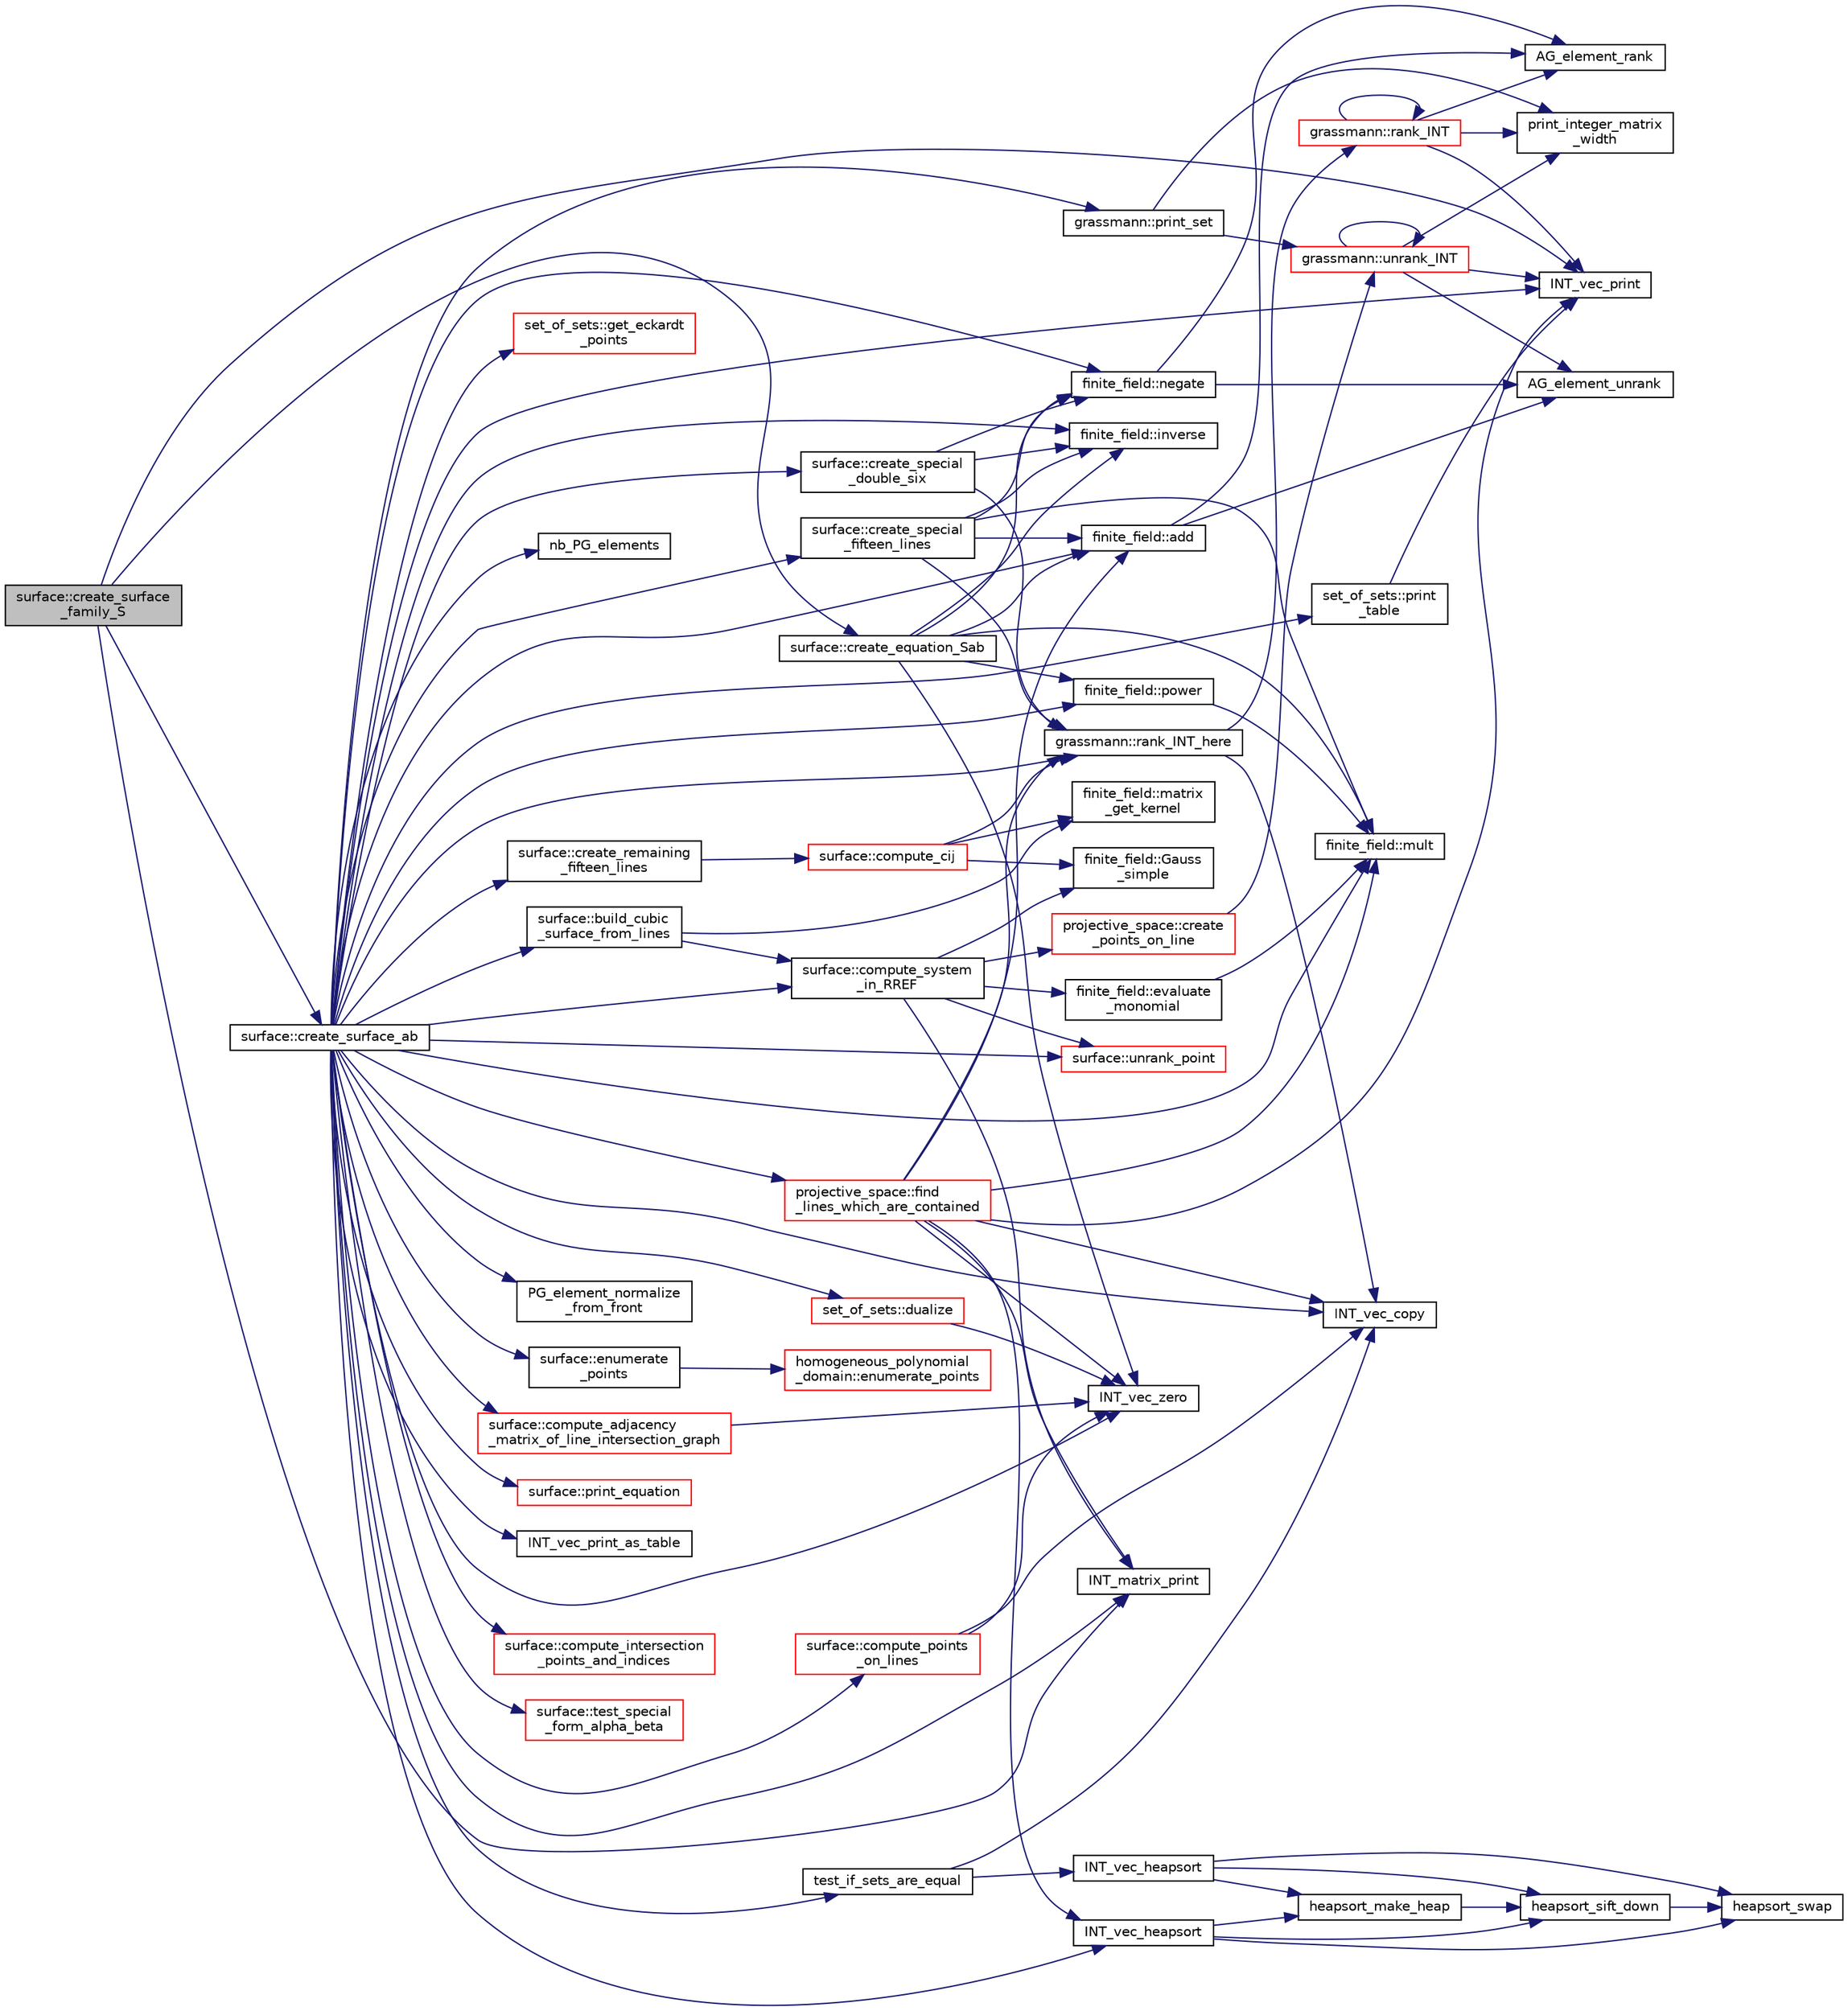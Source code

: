 digraph "surface::create_surface_family_S"
{
  edge [fontname="Helvetica",fontsize="10",labelfontname="Helvetica",labelfontsize="10"];
  node [fontname="Helvetica",fontsize="10",shape=record];
  rankdir="LR";
  Node1987 [label="surface::create_surface\l_family_S",height=0.2,width=0.4,color="black", fillcolor="grey75", style="filled", fontcolor="black"];
  Node1987 -> Node1988 [color="midnightblue",fontsize="10",style="solid",fontname="Helvetica"];
  Node1988 [label="surface::create_surface_ab",height=0.2,width=0.4,color="black", fillcolor="white", style="filled",URL="$d5/d88/classsurface.html#a9e0834d9fd3ea14957df1944ac40c847"];
  Node1988 -> Node1989 [color="midnightblue",fontsize="10",style="solid",fontname="Helvetica"];
  Node1989 [label="finite_field::mult",height=0.2,width=0.4,color="black", fillcolor="white", style="filled",URL="$df/d5a/classfinite__field.html#a24fb5917aa6d4d656fd855b7f44a13b0"];
  Node1988 -> Node1990 [color="midnightblue",fontsize="10",style="solid",fontname="Helvetica"];
  Node1990 [label="finite_field::add",height=0.2,width=0.4,color="black", fillcolor="white", style="filled",URL="$df/d5a/classfinite__field.html#a8f12328a27500f3c7be0c849ebbc9d14"];
  Node1990 -> Node1991 [color="midnightblue",fontsize="10",style="solid",fontname="Helvetica"];
  Node1991 [label="AG_element_unrank",height=0.2,width=0.4,color="black", fillcolor="white", style="filled",URL="$d4/d67/geometry_8h.html#a4a33b86c87b2879b97cfa1327abe2885"];
  Node1990 -> Node1992 [color="midnightblue",fontsize="10",style="solid",fontname="Helvetica"];
  Node1992 [label="AG_element_rank",height=0.2,width=0.4,color="black", fillcolor="white", style="filled",URL="$d4/d67/geometry_8h.html#ab2ac908d07dd8038fd996e26bdc75c17"];
  Node1988 -> Node1993 [color="midnightblue",fontsize="10",style="solid",fontname="Helvetica"];
  Node1993 [label="finite_field::negate",height=0.2,width=0.4,color="black", fillcolor="white", style="filled",URL="$df/d5a/classfinite__field.html#aa9d798298f25d4a9262b5bc5f1733e31"];
  Node1993 -> Node1991 [color="midnightblue",fontsize="10",style="solid",fontname="Helvetica"];
  Node1993 -> Node1992 [color="midnightblue",fontsize="10",style="solid",fontname="Helvetica"];
  Node1988 -> Node1994 [color="midnightblue",fontsize="10",style="solid",fontname="Helvetica"];
  Node1994 [label="nb_PG_elements",height=0.2,width=0.4,color="black", fillcolor="white", style="filled",URL="$d4/d67/geometry_8h.html#ada56c56cb5c7b39553dc0391f2df1cee"];
  Node1988 -> Node1995 [color="midnightblue",fontsize="10",style="solid",fontname="Helvetica"];
  Node1995 [label="finite_field::power",height=0.2,width=0.4,color="black", fillcolor="white", style="filled",URL="$df/d5a/classfinite__field.html#a0437871b8f775f0b2d589188d9ad7e61"];
  Node1995 -> Node1989 [color="midnightblue",fontsize="10",style="solid",fontname="Helvetica"];
  Node1988 -> Node1996 [color="midnightblue",fontsize="10",style="solid",fontname="Helvetica"];
  Node1996 [label="finite_field::inverse",height=0.2,width=0.4,color="black", fillcolor="white", style="filled",URL="$df/d5a/classfinite__field.html#a69f2a12c01e70b7ce2d115c5221c9cdd"];
  Node1988 -> Node1997 [color="midnightblue",fontsize="10",style="solid",fontname="Helvetica"];
  Node1997 [label="INT_vec_zero",height=0.2,width=0.4,color="black", fillcolor="white", style="filled",URL="$df/dbf/sajeeb_8_c.html#aa8c9c7977203577026080f546fe4980f"];
  Node1988 -> Node1998 [color="midnightblue",fontsize="10",style="solid",fontname="Helvetica"];
  Node1998 [label="grassmann::rank_INT_here",height=0.2,width=0.4,color="black", fillcolor="white", style="filled",URL="$df/d02/classgrassmann.html#aaeab144aec85ec523f5a4d614a86d8d7"];
  Node1998 -> Node1999 [color="midnightblue",fontsize="10",style="solid",fontname="Helvetica"];
  Node1999 [label="INT_vec_copy",height=0.2,width=0.4,color="black", fillcolor="white", style="filled",URL="$df/dbf/sajeeb_8_c.html#ac2d875e27e009af6ec04d17254d11075"];
  Node1998 -> Node2000 [color="midnightblue",fontsize="10",style="solid",fontname="Helvetica"];
  Node2000 [label="grassmann::rank_INT",height=0.2,width=0.4,color="red", fillcolor="white", style="filled",URL="$df/d02/classgrassmann.html#a1fa95ce7ecebd48b04c7a0dc75491184"];
  Node2000 -> Node2001 [color="midnightblue",fontsize="10",style="solid",fontname="Helvetica"];
  Node2001 [label="print_integer_matrix\l_width",height=0.2,width=0.4,color="black", fillcolor="white", style="filled",URL="$d5/db4/io__and__os_8h.html#aa78f3e73fc2179251bd15adbcc31573f"];
  Node2000 -> Node2003 [color="midnightblue",fontsize="10",style="solid",fontname="Helvetica"];
  Node2003 [label="INT_vec_print",height=0.2,width=0.4,color="black", fillcolor="white", style="filled",URL="$df/dbf/sajeeb_8_c.html#a79a5901af0b47dd0d694109543c027fe"];
  Node2000 -> Node2000 [color="midnightblue",fontsize="10",style="solid",fontname="Helvetica"];
  Node2000 -> Node1992 [color="midnightblue",fontsize="10",style="solid",fontname="Helvetica"];
  Node1988 -> Node2007 [color="midnightblue",fontsize="10",style="solid",fontname="Helvetica"];
  Node2007 [label="grassmann::print_set",height=0.2,width=0.4,color="black", fillcolor="white", style="filled",URL="$df/d02/classgrassmann.html#aa15444bcee49f332c44023d44b04d87b"];
  Node2007 -> Node2008 [color="midnightblue",fontsize="10",style="solid",fontname="Helvetica"];
  Node2008 [label="grassmann::unrank_INT",height=0.2,width=0.4,color="red", fillcolor="white", style="filled",URL="$df/d02/classgrassmann.html#a32079405b95a6da2ba1420567d762d64"];
  Node2008 -> Node1991 [color="midnightblue",fontsize="10",style="solid",fontname="Helvetica"];
  Node2008 -> Node2003 [color="midnightblue",fontsize="10",style="solid",fontname="Helvetica"];
  Node2008 -> Node2008 [color="midnightblue",fontsize="10",style="solid",fontname="Helvetica"];
  Node2008 -> Node2001 [color="midnightblue",fontsize="10",style="solid",fontname="Helvetica"];
  Node2007 -> Node2001 [color="midnightblue",fontsize="10",style="solid",fontname="Helvetica"];
  Node1988 -> Node2009 [color="midnightblue",fontsize="10",style="solid",fontname="Helvetica"];
  Node2009 [label="surface::create_special\l_double_six",height=0.2,width=0.4,color="black", fillcolor="white", style="filled",URL="$d5/d88/classsurface.html#a3b0ad8a2c8ee8bebc531782c56161985"];
  Node2009 -> Node1993 [color="midnightblue",fontsize="10",style="solid",fontname="Helvetica"];
  Node2009 -> Node1996 [color="midnightblue",fontsize="10",style="solid",fontname="Helvetica"];
  Node2009 -> Node1998 [color="midnightblue",fontsize="10",style="solid",fontname="Helvetica"];
  Node1988 -> Node2010 [color="midnightblue",fontsize="10",style="solid",fontname="Helvetica"];
  Node2010 [label="test_if_sets_are_equal",height=0.2,width=0.4,color="black", fillcolor="white", style="filled",URL="$d5/de2/foundations_2data__structures_2data__structures_8h.html#abd9436caf35fc01dd96cb8435459a20f"];
  Node2010 -> Node1999 [color="midnightblue",fontsize="10",style="solid",fontname="Helvetica"];
  Node2010 -> Node2011 [color="midnightblue",fontsize="10",style="solid",fontname="Helvetica"];
  Node2011 [label="INT_vec_heapsort",height=0.2,width=0.4,color="black", fillcolor="white", style="filled",URL="$d4/dd7/sorting_8_c.html#a3590ad9987f801fbfc94634300182f39"];
  Node2011 -> Node2012 [color="midnightblue",fontsize="10",style="solid",fontname="Helvetica"];
  Node2012 [label="heapsort_make_heap",height=0.2,width=0.4,color="black", fillcolor="white", style="filled",URL="$d4/dd7/sorting_8_c.html#a42f24453d7d77eeb1338ebd1a13cfdbb"];
  Node2012 -> Node2013 [color="midnightblue",fontsize="10",style="solid",fontname="Helvetica"];
  Node2013 [label="heapsort_sift_down",height=0.2,width=0.4,color="black", fillcolor="white", style="filled",URL="$d4/dd7/sorting_8_c.html#a65cbb1a6a3f01f511673705437ddc18b"];
  Node2013 -> Node2014 [color="midnightblue",fontsize="10",style="solid",fontname="Helvetica"];
  Node2014 [label="heapsort_swap",height=0.2,width=0.4,color="black", fillcolor="white", style="filled",URL="$d4/dd7/sorting_8_c.html#a8f048362e6065297b19b6975bcbbfcc6"];
  Node2011 -> Node2014 [color="midnightblue",fontsize="10",style="solid",fontname="Helvetica"];
  Node2011 -> Node2013 [color="midnightblue",fontsize="10",style="solid",fontname="Helvetica"];
  Node1988 -> Node1999 [color="midnightblue",fontsize="10",style="solid",fontname="Helvetica"];
  Node1988 -> Node2003 [color="midnightblue",fontsize="10",style="solid",fontname="Helvetica"];
  Node1988 -> Node2015 [color="midnightblue",fontsize="10",style="solid",fontname="Helvetica"];
  Node2015 [label="surface::create_remaining\l_fifteen_lines",height=0.2,width=0.4,color="black", fillcolor="white", style="filled",URL="$d5/d88/classsurface.html#a8c9b2380670ce7cd1e143d98d30b60d4"];
  Node2015 -> Node2016 [color="midnightblue",fontsize="10",style="solid",fontname="Helvetica"];
  Node2016 [label="surface::compute_cij",height=0.2,width=0.4,color="red", fillcolor="white", style="filled",URL="$d5/d88/classsurface.html#af0252079b6ee1d7d1aa97514ab1f2650"];
  Node2016 -> Node2018 [color="midnightblue",fontsize="10",style="solid",fontname="Helvetica"];
  Node2018 [label="finite_field::Gauss\l_simple",height=0.2,width=0.4,color="black", fillcolor="white", style="filled",URL="$df/d5a/classfinite__field.html#aba4950590e24a1ce323f292cf47b3307"];
  Node2016 -> Node2019 [color="midnightblue",fontsize="10",style="solid",fontname="Helvetica"];
  Node2019 [label="finite_field::matrix\l_get_kernel",height=0.2,width=0.4,color="black", fillcolor="white", style="filled",URL="$df/d5a/classfinite__field.html#ac45780a927cee936df13d04d30d2d248"];
  Node2016 -> Node1998 [color="midnightblue",fontsize="10",style="solid",fontname="Helvetica"];
  Node1988 -> Node2020 [color="midnightblue",fontsize="10",style="solid",fontname="Helvetica"];
  Node2020 [label="surface::create_special\l_fifteen_lines",height=0.2,width=0.4,color="black", fillcolor="white", style="filled",URL="$d5/d88/classsurface.html#a8017b4bd4b6558b80689021b146ae32f"];
  Node2020 -> Node1993 [color="midnightblue",fontsize="10",style="solid",fontname="Helvetica"];
  Node2020 -> Node1989 [color="midnightblue",fontsize="10",style="solid",fontname="Helvetica"];
  Node2020 -> Node1990 [color="midnightblue",fontsize="10",style="solid",fontname="Helvetica"];
  Node2020 -> Node1996 [color="midnightblue",fontsize="10",style="solid",fontname="Helvetica"];
  Node2020 -> Node1998 [color="midnightblue",fontsize="10",style="solid",fontname="Helvetica"];
  Node1988 -> Node2021 [color="midnightblue",fontsize="10",style="solid",fontname="Helvetica"];
  Node2021 [label="surface::compute_system\l_in_RREF",height=0.2,width=0.4,color="black", fillcolor="white", style="filled",URL="$d5/d88/classsurface.html#ac9feb8f85c4de01b183428fdbd874e71"];
  Node2021 -> Node2022 [color="midnightblue",fontsize="10",style="solid",fontname="Helvetica"];
  Node2022 [label="projective_space::create\l_points_on_line",height=0.2,width=0.4,color="red", fillcolor="white", style="filled",URL="$d2/d17/classprojective__space.html#ab1b2ffcefe646e6d9d9ae435dfedd29e"];
  Node2022 -> Node2008 [color="midnightblue",fontsize="10",style="solid",fontname="Helvetica"];
  Node2021 -> Node2027 [color="midnightblue",fontsize="10",style="solid",fontname="Helvetica"];
  Node2027 [label="INT_matrix_print",height=0.2,width=0.4,color="black", fillcolor="white", style="filled",URL="$d5/db4/io__and__os_8h.html#afd4180a24bef3a2b584668a4eaf607ff"];
  Node2021 -> Node2028 [color="midnightblue",fontsize="10",style="solid",fontname="Helvetica"];
  Node2028 [label="surface::unrank_point",height=0.2,width=0.4,color="red", fillcolor="white", style="filled",URL="$d5/d88/classsurface.html#a69c1875a5c1c69b9ad81a277dd99a0b3"];
  Node2021 -> Node2030 [color="midnightblue",fontsize="10",style="solid",fontname="Helvetica"];
  Node2030 [label="finite_field::evaluate\l_monomial",height=0.2,width=0.4,color="black", fillcolor="white", style="filled",URL="$df/d5a/classfinite__field.html#a13f9d419956a9168a65788b32839c7f2"];
  Node2030 -> Node1989 [color="midnightblue",fontsize="10",style="solid",fontname="Helvetica"];
  Node2021 -> Node2018 [color="midnightblue",fontsize="10",style="solid",fontname="Helvetica"];
  Node1988 -> Node2031 [color="midnightblue",fontsize="10",style="solid",fontname="Helvetica"];
  Node2031 [label="surface::build_cubic\l_surface_from_lines",height=0.2,width=0.4,color="black", fillcolor="white", style="filled",URL="$d5/d88/classsurface.html#a95e15e44b3f97a1d83b878b31751a0a2"];
  Node2031 -> Node2021 [color="midnightblue",fontsize="10",style="solid",fontname="Helvetica"];
  Node2031 -> Node2019 [color="midnightblue",fontsize="10",style="solid",fontname="Helvetica"];
  Node1988 -> Node2032 [color="midnightblue",fontsize="10",style="solid",fontname="Helvetica"];
  Node2032 [label="PG_element_normalize\l_from_front",height=0.2,width=0.4,color="black", fillcolor="white", style="filled",URL="$d4/d67/geometry_8h.html#af675caf5f9975573455c8d93cb56bf95"];
  Node1988 -> Node2033 [color="midnightblue",fontsize="10",style="solid",fontname="Helvetica"];
  Node2033 [label="surface::enumerate\l_points",height=0.2,width=0.4,color="black", fillcolor="white", style="filled",URL="$d5/d88/classsurface.html#adc79cf9249a0bd3350b35a9c6bdd94d8"];
  Node2033 -> Node2034 [color="midnightblue",fontsize="10",style="solid",fontname="Helvetica"];
  Node2034 [label="homogeneous_polynomial\l_domain::enumerate_points",height=0.2,width=0.4,color="red", fillcolor="white", style="filled",URL="$d2/da7/classhomogeneous__polynomial__domain.html#adc0868f632cc5662b7bfaf0b3d72268f"];
  Node1988 -> Node2037 [color="midnightblue",fontsize="10",style="solid",fontname="Helvetica"];
  Node2037 [label="INT_vec_heapsort",height=0.2,width=0.4,color="black", fillcolor="white", style="filled",URL="$d5/de2/foundations_2data__structures_2data__structures_8h.html#a3590ad9987f801fbfc94634300182f39"];
  Node2037 -> Node2012 [color="midnightblue",fontsize="10",style="solid",fontname="Helvetica"];
  Node2037 -> Node2014 [color="midnightblue",fontsize="10",style="solid",fontname="Helvetica"];
  Node2037 -> Node2013 [color="midnightblue",fontsize="10",style="solid",fontname="Helvetica"];
  Node1988 -> Node2038 [color="midnightblue",fontsize="10",style="solid",fontname="Helvetica"];
  Node2038 [label="surface::print_equation",height=0.2,width=0.4,color="red", fillcolor="white", style="filled",URL="$d5/d88/classsurface.html#a4c7be78ebc2a599c08f5a27c50da518b"];
  Node1988 -> Node2041 [color="midnightblue",fontsize="10",style="solid",fontname="Helvetica"];
  Node2041 [label="INT_vec_print_as_table",height=0.2,width=0.4,color="black", fillcolor="white", style="filled",URL="$d5/db4/io__and__os_8h.html#a2fa979d22386f64bd3823dded0177c3f"];
  Node1988 -> Node2042 [color="midnightblue",fontsize="10",style="solid",fontname="Helvetica"];
  Node2042 [label="surface::compute_adjacency\l_matrix_of_line_intersection_graph",height=0.2,width=0.4,color="red", fillcolor="white", style="filled",URL="$d5/d88/classsurface.html#ac5787faa49029a5d56971271bb59f9f1"];
  Node2042 -> Node1997 [color="midnightblue",fontsize="10",style="solid",fontname="Helvetica"];
  Node1988 -> Node2027 [color="midnightblue",fontsize="10",style="solid",fontname="Helvetica"];
  Node1988 -> Node2069 [color="midnightblue",fontsize="10",style="solid",fontname="Helvetica"];
  Node2069 [label="surface::compute_intersection\l_points_and_indices",height=0.2,width=0.4,color="red", fillcolor="white", style="filled",URL="$d5/d88/classsurface.html#a620b43a69ca1fa49eb92fea7b6d098a3"];
  Node1988 -> Node2078 [color="midnightblue",fontsize="10",style="solid",fontname="Helvetica"];
  Node2078 [label="surface::test_special\l_form_alpha_beta",height=0.2,width=0.4,color="red", fillcolor="white", style="filled",URL="$d5/d88/classsurface.html#a21334591495270e78a3b248ada1fe8ff"];
  Node1988 -> Node2080 [color="midnightblue",fontsize="10",style="solid",fontname="Helvetica"];
  Node2080 [label="projective_space::find\l_lines_which_are_contained",height=0.2,width=0.4,color="red", fillcolor="white", style="filled",URL="$d2/d17/classprojective__space.html#a4d8db4eb359b80d73170a82b9ebe47ae"];
  Node2080 -> Node2003 [color="midnightblue",fontsize="10",style="solid",fontname="Helvetica"];
  Node2080 -> Node2037 [color="midnightblue",fontsize="10",style="solid",fontname="Helvetica"];
  Node2080 -> Node2027 [color="midnightblue",fontsize="10",style="solid",fontname="Helvetica"];
  Node2080 -> Node1999 [color="midnightblue",fontsize="10",style="solid",fontname="Helvetica"];
  Node2080 -> Node1990 [color="midnightblue",fontsize="10",style="solid",fontname="Helvetica"];
  Node2080 -> Node1989 [color="midnightblue",fontsize="10",style="solid",fontname="Helvetica"];
  Node2080 -> Node1997 [color="midnightblue",fontsize="10",style="solid",fontname="Helvetica"];
  Node2080 -> Node1998 [color="midnightblue",fontsize="10",style="solid",fontname="Helvetica"];
  Node1988 -> Node2082 [color="midnightblue",fontsize="10",style="solid",fontname="Helvetica"];
  Node2082 [label="surface::compute_points\l_on_lines",height=0.2,width=0.4,color="red", fillcolor="white", style="filled",URL="$d5/d88/classsurface.html#a5d2684ccddd35781211c364a2d5980e5"];
  Node2082 -> Node1997 [color="midnightblue",fontsize="10",style="solid",fontname="Helvetica"];
  Node2082 -> Node1999 [color="midnightblue",fontsize="10",style="solid",fontname="Helvetica"];
  Node1988 -> Node2086 [color="midnightblue",fontsize="10",style="solid",fontname="Helvetica"];
  Node2086 [label="set_of_sets::print\l_table",height=0.2,width=0.4,color="black", fillcolor="white", style="filled",URL="$da/dd6/classset__of__sets.html#a5439014d55aa760a4313ff7307fed5a6"];
  Node2086 -> Node2003 [color="midnightblue",fontsize="10",style="solid",fontname="Helvetica"];
  Node1988 -> Node2087 [color="midnightblue",fontsize="10",style="solid",fontname="Helvetica"];
  Node2087 [label="set_of_sets::get_eckardt\l_points",height=0.2,width=0.4,color="red", fillcolor="white", style="filled",URL="$da/dd6/classset__of__sets.html#af6713e71ef5a1b7cc7892d78900166c4"];
  Node1988 -> Node2288 [color="midnightblue",fontsize="10",style="solid",fontname="Helvetica"];
  Node2288 [label="set_of_sets::dualize",height=0.2,width=0.4,color="red", fillcolor="white", style="filled",URL="$da/dd6/classset__of__sets.html#adc842e32ff036a78e0b86e68f92759e1"];
  Node2288 -> Node1997 [color="midnightblue",fontsize="10",style="solid",fontname="Helvetica"];
  Node1988 -> Node2028 [color="midnightblue",fontsize="10",style="solid",fontname="Helvetica"];
  Node1987 -> Node2027 [color="midnightblue",fontsize="10",style="solid",fontname="Helvetica"];
  Node1987 -> Node2003 [color="midnightblue",fontsize="10",style="solid",fontname="Helvetica"];
  Node1987 -> Node2291 [color="midnightblue",fontsize="10",style="solid",fontname="Helvetica"];
  Node2291 [label="surface::create_equation_Sab",height=0.2,width=0.4,color="black", fillcolor="white", style="filled",URL="$d5/d88/classsurface.html#a8c521871432b1c3144d8af3dae119c5f"];
  Node2291 -> Node1993 [color="midnightblue",fontsize="10",style="solid",fontname="Helvetica"];
  Node2291 -> Node1989 [color="midnightblue",fontsize="10",style="solid",fontname="Helvetica"];
  Node2291 -> Node1995 [color="midnightblue",fontsize="10",style="solid",fontname="Helvetica"];
  Node2291 -> Node1990 [color="midnightblue",fontsize="10",style="solid",fontname="Helvetica"];
  Node2291 -> Node1996 [color="midnightblue",fontsize="10",style="solid",fontname="Helvetica"];
  Node2291 -> Node1997 [color="midnightblue",fontsize="10",style="solid",fontname="Helvetica"];
}

